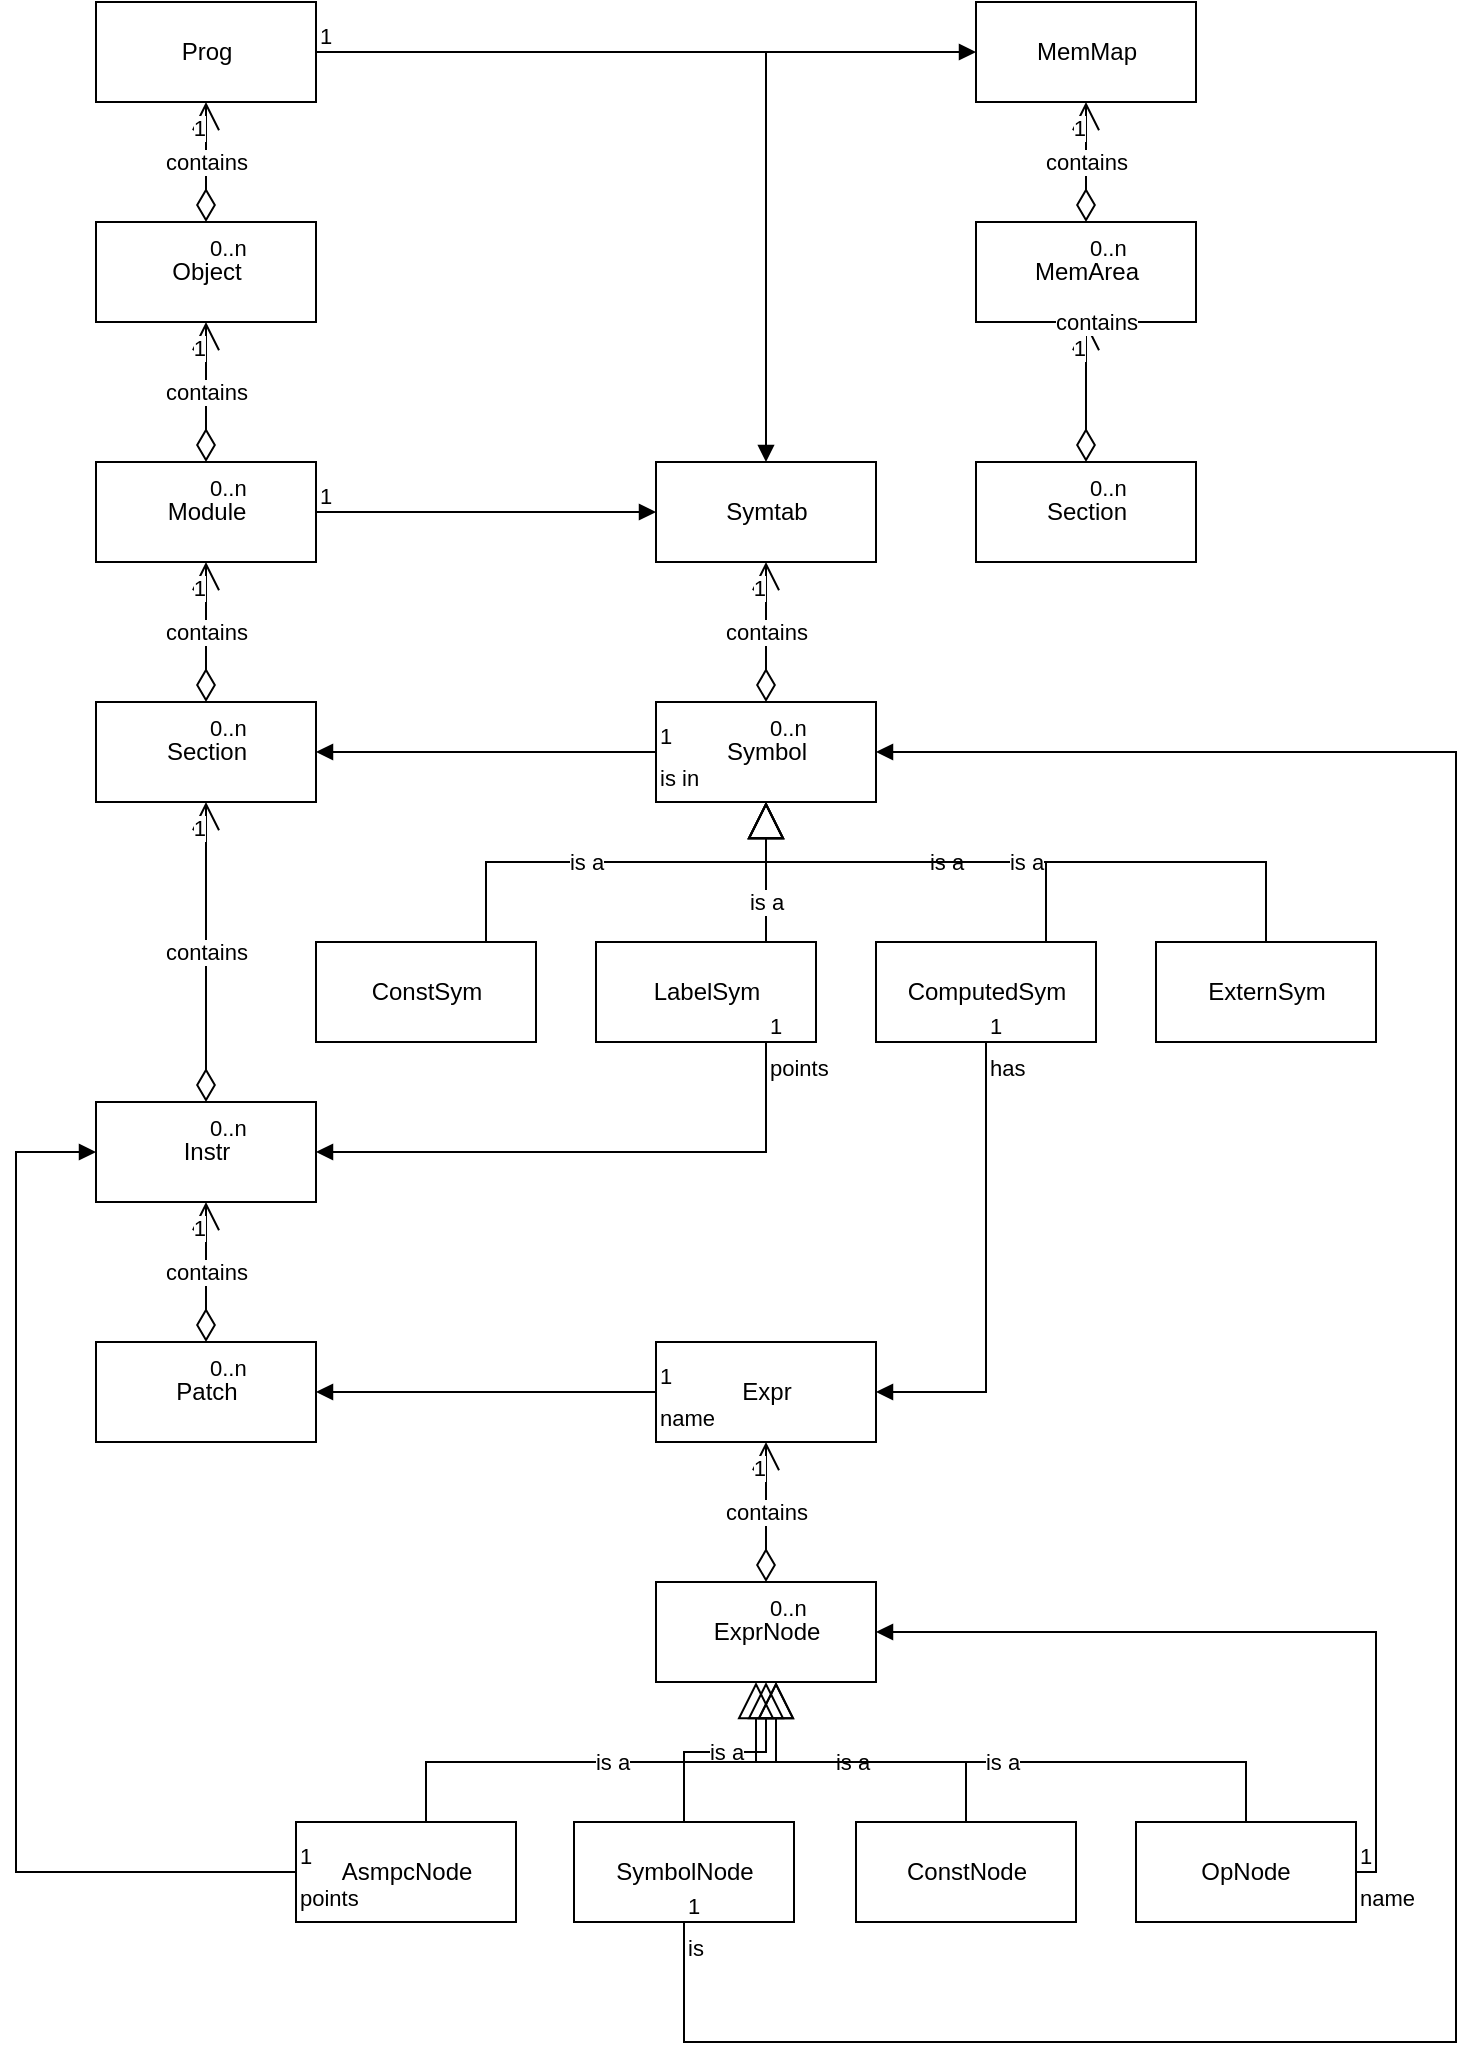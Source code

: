 <mxfile version="20.2.7" type="device"><diagram id="C5RBs43oDa-KdzZeNtuy" name="Page-1"><mxGraphModel dx="1422" dy="780" grid="1" gridSize="10" guides="1" tooltips="1" connect="1" arrows="1" fold="1" page="1" pageScale="1" pageWidth="827" pageHeight="1169" math="0" shadow="0"><root><mxCell id="WIyWlLk6GJQsqaUBKTNV-0"/><mxCell id="WIyWlLk6GJQsqaUBKTNV-1" parent="WIyWlLk6GJQsqaUBKTNV-0"/><mxCell id="EytwkocjBcANDid5VT4O-13" value="Object" style="html=1;" parent="WIyWlLk6GJQsqaUBKTNV-1" vertex="1"><mxGeometry x="120" y="150" width="110" height="50" as="geometry"/></mxCell><mxCell id="EytwkocjBcANDid5VT4O-14" value="Module" style="html=1;" parent="WIyWlLk6GJQsqaUBKTNV-1" vertex="1"><mxGeometry x="120" y="270" width="110" height="50" as="geometry"/></mxCell><mxCell id="EytwkocjBcANDid5VT4O-15" value="Section" style="html=1;" parent="WIyWlLk6GJQsqaUBKTNV-1" vertex="1"><mxGeometry x="120" y="390" width="110" height="50" as="geometry"/></mxCell><mxCell id="EytwkocjBcANDid5VT4O-16" value="contains" style="endArrow=open;html=1;endSize=12;startArrow=diamondThin;startSize=14;startFill=0;edgeStyle=orthogonalEdgeStyle;rounded=0;" parent="WIyWlLk6GJQsqaUBKTNV-1" source="EytwkocjBcANDid5VT4O-15" target="EytwkocjBcANDid5VT4O-14" edge="1"><mxGeometry relative="1" as="geometry"><mxPoint x="185" y="280" as="sourcePoint"/><mxPoint x="185" y="210" as="targetPoint"/></mxGeometry></mxCell><mxCell id="EytwkocjBcANDid5VT4O-17" value="0..n" style="edgeLabel;resizable=0;html=1;align=left;verticalAlign=top;" parent="EytwkocjBcANDid5VT4O-16" connectable="0" vertex="1"><mxGeometry x="-1" relative="1" as="geometry"/></mxCell><mxCell id="EytwkocjBcANDid5VT4O-18" value="1" style="edgeLabel;resizable=0;html=1;align=right;verticalAlign=top;" parent="EytwkocjBcANDid5VT4O-16" connectable="0" vertex="1"><mxGeometry x="1" relative="1" as="geometry"/></mxCell><mxCell id="EytwkocjBcANDid5VT4O-10" value="contains" style="endArrow=open;html=1;endSize=12;startArrow=diamondThin;startSize=14;startFill=0;edgeStyle=orthogonalEdgeStyle;rounded=0;" parent="WIyWlLk6GJQsqaUBKTNV-1" source="EytwkocjBcANDid5VT4O-14" target="EytwkocjBcANDid5VT4O-13" edge="1"><mxGeometry relative="1" as="geometry"><mxPoint x="10" y="480" as="sourcePoint"/><mxPoint x="170" y="480" as="targetPoint"/></mxGeometry></mxCell><mxCell id="EytwkocjBcANDid5VT4O-11" value="0..n" style="edgeLabel;resizable=0;html=1;align=left;verticalAlign=top;" parent="EytwkocjBcANDid5VT4O-10" connectable="0" vertex="1"><mxGeometry x="-1" relative="1" as="geometry"/></mxCell><mxCell id="EytwkocjBcANDid5VT4O-12" value="1" style="edgeLabel;resizable=0;html=1;align=right;verticalAlign=top;" parent="EytwkocjBcANDid5VT4O-10" connectable="0" vertex="1"><mxGeometry x="1" relative="1" as="geometry"/></mxCell><mxCell id="EytwkocjBcANDid5VT4O-19" value="Instr" style="html=1;" parent="WIyWlLk6GJQsqaUBKTNV-1" vertex="1"><mxGeometry x="120" y="590" width="110" height="50" as="geometry"/></mxCell><mxCell id="EytwkocjBcANDid5VT4O-20" value="contains" style="endArrow=open;html=1;endSize=12;startArrow=diamondThin;startSize=14;startFill=0;edgeStyle=orthogonalEdgeStyle;rounded=0;" parent="WIyWlLk6GJQsqaUBKTNV-1" source="EytwkocjBcANDid5VT4O-19" target="EytwkocjBcANDid5VT4O-15" edge="1"><mxGeometry relative="1" as="geometry"><mxPoint x="185" y="400" as="sourcePoint"/><mxPoint x="185" y="330" as="targetPoint"/></mxGeometry></mxCell><mxCell id="EytwkocjBcANDid5VT4O-21" value="0..n" style="edgeLabel;resizable=0;html=1;align=left;verticalAlign=top;" parent="EytwkocjBcANDid5VT4O-20" connectable="0" vertex="1"><mxGeometry x="-1" relative="1" as="geometry"/></mxCell><mxCell id="EytwkocjBcANDid5VT4O-22" value="1" style="edgeLabel;resizable=0;html=1;align=right;verticalAlign=top;" parent="EytwkocjBcANDid5VT4O-20" connectable="0" vertex="1"><mxGeometry x="1" relative="1" as="geometry"/></mxCell><mxCell id="EytwkocjBcANDid5VT4O-23" value="Patch" style="html=1;" parent="WIyWlLk6GJQsqaUBKTNV-1" vertex="1"><mxGeometry x="120" y="710" width="110" height="50" as="geometry"/></mxCell><mxCell id="EytwkocjBcANDid5VT4O-24" value="contains" style="endArrow=open;html=1;endSize=12;startArrow=diamondThin;startSize=14;startFill=0;edgeStyle=orthogonalEdgeStyle;rounded=0;" parent="WIyWlLk6GJQsqaUBKTNV-1" source="EytwkocjBcANDid5VT4O-23" target="EytwkocjBcANDid5VT4O-19" edge="1"><mxGeometry relative="1" as="geometry"><mxPoint x="185" y="600" as="sourcePoint"/><mxPoint x="185" y="540" as="targetPoint"/></mxGeometry></mxCell><mxCell id="EytwkocjBcANDid5VT4O-25" value="0..n" style="edgeLabel;resizable=0;html=1;align=left;verticalAlign=top;" parent="EytwkocjBcANDid5VT4O-24" connectable="0" vertex="1"><mxGeometry x="-1" relative="1" as="geometry"/></mxCell><mxCell id="EytwkocjBcANDid5VT4O-26" value="1" style="edgeLabel;resizable=0;html=1;align=right;verticalAlign=top;" parent="EytwkocjBcANDid5VT4O-24" connectable="0" vertex="1"><mxGeometry x="1" relative="1" as="geometry"/></mxCell><mxCell id="EytwkocjBcANDid5VT4O-27" value="Expr" style="html=1;" parent="WIyWlLk6GJQsqaUBKTNV-1" vertex="1"><mxGeometry x="400" y="710" width="110" height="50" as="geometry"/></mxCell><mxCell id="EytwkocjBcANDid5VT4O-28" value="name" style="endArrow=block;endFill=1;html=1;edgeStyle=orthogonalEdgeStyle;align=left;verticalAlign=top;rounded=0;" parent="WIyWlLk6GJQsqaUBKTNV-1" source="EytwkocjBcANDid5VT4O-27" target="EytwkocjBcANDid5VT4O-23" edge="1"><mxGeometry x="-1" relative="1" as="geometry"><mxPoint x="340" y="550" as="sourcePoint"/><mxPoint x="500" y="550" as="targetPoint"/></mxGeometry></mxCell><mxCell id="EytwkocjBcANDid5VT4O-29" value="1" style="edgeLabel;resizable=0;html=1;align=left;verticalAlign=bottom;" parent="EytwkocjBcANDid5VT4O-28" connectable="0" vertex="1"><mxGeometry x="-1" relative="1" as="geometry"/></mxCell><mxCell id="EytwkocjBcANDid5VT4O-30" value="Symtab" style="html=1;" parent="WIyWlLk6GJQsqaUBKTNV-1" vertex="1"><mxGeometry x="400" y="270" width="110" height="50" as="geometry"/></mxCell><mxCell id="EytwkocjBcANDid5VT4O-31" value="Symbol" style="html=1;" parent="WIyWlLk6GJQsqaUBKTNV-1" vertex="1"><mxGeometry x="400" y="390" width="110" height="50" as="geometry"/></mxCell><mxCell id="EytwkocjBcANDid5VT4O-32" value="contains" style="endArrow=open;html=1;endSize=12;startArrow=diamondThin;startSize=14;startFill=0;edgeStyle=orthogonalEdgeStyle;rounded=0;" parent="WIyWlLk6GJQsqaUBKTNV-1" source="EytwkocjBcANDid5VT4O-31" target="EytwkocjBcANDid5VT4O-30" edge="1"><mxGeometry relative="1" as="geometry"><mxPoint x="265" y="400" as="sourcePoint"/><mxPoint x="265" y="330" as="targetPoint"/></mxGeometry></mxCell><mxCell id="EytwkocjBcANDid5VT4O-33" value="0..n" style="edgeLabel;resizable=0;html=1;align=left;verticalAlign=top;" parent="EytwkocjBcANDid5VT4O-32" connectable="0" vertex="1"><mxGeometry x="-1" relative="1" as="geometry"/></mxCell><mxCell id="EytwkocjBcANDid5VT4O-34" value="1" style="edgeLabel;resizable=0;html=1;align=right;verticalAlign=top;" parent="EytwkocjBcANDid5VT4O-32" connectable="0" vertex="1"><mxGeometry x="1" relative="1" as="geometry"/></mxCell><mxCell id="EytwkocjBcANDid5VT4O-35" value="is a" style="endArrow=block;endSize=16;endFill=0;html=1;rounded=0;edgeStyle=orthogonalEdgeStyle;exitX=0.5;exitY=0;exitDx=0;exitDy=0;" parent="WIyWlLk6GJQsqaUBKTNV-1" source="EytwkocjBcANDid5VT4O-36" target="EytwkocjBcANDid5VT4O-31" edge="1"><mxGeometry width="160" relative="1" as="geometry"><mxPoint x="550" y="620" as="sourcePoint"/><mxPoint x="710" y="620" as="targetPoint"/><Array as="points"><mxPoint x="315" y="470"/><mxPoint x="455" y="470"/></Array></mxGeometry></mxCell><mxCell id="EytwkocjBcANDid5VT4O-36" value="ConstSym" style="html=1;" parent="WIyWlLk6GJQsqaUBKTNV-1" vertex="1"><mxGeometry x="230" y="510" width="110" height="50" as="geometry"/></mxCell><mxCell id="EytwkocjBcANDid5VT4O-37" value="LabelSym" style="html=1;" parent="WIyWlLk6GJQsqaUBKTNV-1" vertex="1"><mxGeometry x="370" y="510" width="110" height="50" as="geometry"/></mxCell><mxCell id="EytwkocjBcANDid5VT4O-38" value="ComputedSym" style="html=1;" parent="WIyWlLk6GJQsqaUBKTNV-1" vertex="1"><mxGeometry x="510" y="510" width="110" height="50" as="geometry"/></mxCell><mxCell id="EytwkocjBcANDid5VT4O-39" value="is a" style="endArrow=block;endSize=16;endFill=0;html=1;rounded=0;edgeStyle=orthogonalEdgeStyle;exitX=0.5;exitY=0;exitDx=0;exitDy=0;" parent="WIyWlLk6GJQsqaUBKTNV-1" source="EytwkocjBcANDid5VT4O-37" target="EytwkocjBcANDid5VT4O-31" edge="1"><mxGeometry width="160" relative="1" as="geometry"><mxPoint x="520" y="650" as="sourcePoint"/><mxPoint x="680" y="650" as="targetPoint"/><Array as="points"><mxPoint x="455" y="490"/><mxPoint x="455" y="490"/></Array></mxGeometry></mxCell><mxCell id="EytwkocjBcANDid5VT4O-41" value="is a" style="endArrow=block;endSize=16;endFill=0;html=1;rounded=0;edgeStyle=orthogonalEdgeStyle;exitX=0.5;exitY=0;exitDx=0;exitDy=0;" parent="WIyWlLk6GJQsqaUBKTNV-1" source="EytwkocjBcANDid5VT4O-38" target="EytwkocjBcANDid5VT4O-31" edge="1"><mxGeometry width="160" relative="1" as="geometry"><mxPoint x="570" y="730" as="sourcePoint"/><mxPoint x="730" y="730" as="targetPoint"/><Array as="points"><mxPoint x="595" y="470"/><mxPoint x="455" y="470"/></Array></mxGeometry></mxCell><mxCell id="EytwkocjBcANDid5VT4O-44" value="&lt;div&gt;&lt;br&gt;&lt;/div&gt;" style="endArrow=block;endFill=1;html=1;edgeStyle=orthogonalEdgeStyle;align=left;verticalAlign=top;rounded=0;entryX=0;entryY=0.5;entryDx=0;entryDy=0;" parent="WIyWlLk6GJQsqaUBKTNV-1" source="EytwkocjBcANDid5VT4O-14" target="EytwkocjBcANDid5VT4O-30" edge="1"><mxGeometry x="-1" relative="1" as="geometry"><mxPoint x="180" y="290" as="sourcePoint"/><mxPoint x="340" y="290" as="targetPoint"/><Array as="points"><mxPoint x="370" y="295"/><mxPoint x="370" y="295"/></Array></mxGeometry></mxCell><mxCell id="EytwkocjBcANDid5VT4O-45" value="1" style="edgeLabel;resizable=0;html=1;align=left;verticalAlign=bottom;" parent="EytwkocjBcANDid5VT4O-44" connectable="0" vertex="1"><mxGeometry x="-1" relative="1" as="geometry"/></mxCell><mxCell id="EytwkocjBcANDid5VT4O-48" value="is in" style="endArrow=block;endFill=1;html=1;edgeStyle=orthogonalEdgeStyle;align=left;verticalAlign=top;rounded=0;" parent="WIyWlLk6GJQsqaUBKTNV-1" source="EytwkocjBcANDid5VT4O-31" target="EytwkocjBcANDid5VT4O-15" edge="1"><mxGeometry x="-1" relative="1" as="geometry"><mxPoint x="500" y="640" as="sourcePoint"/><mxPoint x="660" y="640" as="targetPoint"/></mxGeometry></mxCell><mxCell id="EytwkocjBcANDid5VT4O-49" value="1" style="edgeLabel;resizable=0;html=1;align=left;verticalAlign=bottom;" parent="EytwkocjBcANDid5VT4O-48" connectable="0" vertex="1"><mxGeometry x="-1" relative="1" as="geometry"/></mxCell><mxCell id="EytwkocjBcANDid5VT4O-50" value="points" style="endArrow=block;endFill=1;html=1;edgeStyle=orthogonalEdgeStyle;align=left;verticalAlign=top;rounded=0;entryX=1;entryY=0.5;entryDx=0;entryDy=0;" parent="WIyWlLk6GJQsqaUBKTNV-1" source="EytwkocjBcANDid5VT4O-37" target="EytwkocjBcANDid5VT4O-19" edge="1"><mxGeometry x="-1" relative="1" as="geometry"><mxPoint x="410" y="425" as="sourcePoint"/><mxPoint x="240" y="425" as="targetPoint"/><Array as="points"><mxPoint x="455" y="615"/></Array></mxGeometry></mxCell><mxCell id="EytwkocjBcANDid5VT4O-51" value="1" style="edgeLabel;resizable=0;html=1;align=left;verticalAlign=bottom;" parent="EytwkocjBcANDid5VT4O-50" connectable="0" vertex="1"><mxGeometry x="-1" relative="1" as="geometry"/></mxCell><mxCell id="EytwkocjBcANDid5VT4O-52" value="has" style="endArrow=block;endFill=1;html=1;edgeStyle=orthogonalEdgeStyle;align=left;verticalAlign=top;rounded=0;exitX=0.5;exitY=1;exitDx=0;exitDy=0;" parent="WIyWlLk6GJQsqaUBKTNV-1" source="EytwkocjBcANDid5VT4O-38" target="EytwkocjBcANDid5VT4O-27" edge="1"><mxGeometry x="-1" relative="1" as="geometry"><mxPoint x="340" y="460" as="sourcePoint"/><mxPoint x="500" y="460" as="targetPoint"/><Array as="points"><mxPoint x="565" y="735"/></Array></mxGeometry></mxCell><mxCell id="EytwkocjBcANDid5VT4O-53" value="1" style="edgeLabel;resizable=0;html=1;align=left;verticalAlign=bottom;" parent="EytwkocjBcANDid5VT4O-52" connectable="0" vertex="1"><mxGeometry x="-1" relative="1" as="geometry"/></mxCell><mxCell id="EytwkocjBcANDid5VT4O-54" value="ExprNode" style="html=1;" parent="WIyWlLk6GJQsqaUBKTNV-1" vertex="1"><mxGeometry x="400" y="830" width="110" height="50" as="geometry"/></mxCell><mxCell id="EytwkocjBcANDid5VT4O-55" value="contains" style="endArrow=open;html=1;endSize=12;startArrow=diamondThin;startSize=14;startFill=0;edgeStyle=orthogonalEdgeStyle;rounded=0;exitX=0.5;exitY=0;exitDx=0;exitDy=0;" parent="WIyWlLk6GJQsqaUBKTNV-1" source="EytwkocjBcANDid5VT4O-54" target="EytwkocjBcANDid5VT4O-27" edge="1"><mxGeometry relative="1" as="geometry"><mxPoint x="185" y="600" as="sourcePoint"/><mxPoint x="185" y="450" as="targetPoint"/></mxGeometry></mxCell><mxCell id="EytwkocjBcANDid5VT4O-56" value="0..n" style="edgeLabel;resizable=0;html=1;align=left;verticalAlign=top;" parent="EytwkocjBcANDid5VT4O-55" connectable="0" vertex="1"><mxGeometry x="-1" relative="1" as="geometry"/></mxCell><mxCell id="EytwkocjBcANDid5VT4O-57" value="1" style="edgeLabel;resizable=0;html=1;align=right;verticalAlign=top;" parent="EytwkocjBcANDid5VT4O-55" connectable="0" vertex="1"><mxGeometry x="1" relative="1" as="geometry"/></mxCell><mxCell id="EytwkocjBcANDid5VT4O-60" value="Prog" style="html=1;" parent="WIyWlLk6GJQsqaUBKTNV-1" vertex="1"><mxGeometry x="120" y="40" width="110" height="50" as="geometry"/></mxCell><mxCell id="EytwkocjBcANDid5VT4O-61" value="contains" style="endArrow=open;html=1;endSize=12;startArrow=diamondThin;startSize=14;startFill=0;edgeStyle=orthogonalEdgeStyle;rounded=0;" parent="WIyWlLk6GJQsqaUBKTNV-1" source="EytwkocjBcANDid5VT4O-13" target="EytwkocjBcANDid5VT4O-60" edge="1"><mxGeometry relative="1" as="geometry"><mxPoint x="185" y="280" as="sourcePoint"/><mxPoint x="185" y="210" as="targetPoint"/></mxGeometry></mxCell><mxCell id="EytwkocjBcANDid5VT4O-62" value="0..n" style="edgeLabel;resizable=0;html=1;align=left;verticalAlign=top;" parent="EytwkocjBcANDid5VT4O-61" connectable="0" vertex="1"><mxGeometry x="-1" relative="1" as="geometry"/></mxCell><mxCell id="EytwkocjBcANDid5VT4O-63" value="1" style="edgeLabel;resizable=0;html=1;align=right;verticalAlign=top;" parent="EytwkocjBcANDid5VT4O-61" connectable="0" vertex="1"><mxGeometry x="1" relative="1" as="geometry"/></mxCell><mxCell id="EytwkocjBcANDid5VT4O-64" value="&lt;div&gt;&lt;br&gt;&lt;/div&gt;" style="endArrow=block;endFill=1;html=1;edgeStyle=orthogonalEdgeStyle;align=left;verticalAlign=top;rounded=0;entryX=0.5;entryY=0;entryDx=0;entryDy=0;exitX=1;exitY=0.5;exitDx=0;exitDy=0;" parent="WIyWlLk6GJQsqaUBKTNV-1" source="EytwkocjBcANDid5VT4O-60" target="EytwkocjBcANDid5VT4O-30" edge="1"><mxGeometry x="-1" relative="1" as="geometry"><mxPoint x="240" y="305" as="sourcePoint"/><mxPoint x="410" y="305" as="targetPoint"/><Array as="points"><mxPoint x="455" y="65"/></Array></mxGeometry></mxCell><mxCell id="EytwkocjBcANDid5VT4O-65" value="1" style="edgeLabel;resizable=0;html=1;align=left;verticalAlign=bottom;" parent="EytwkocjBcANDid5VT4O-64" connectable="0" vertex="1"><mxGeometry x="-1" relative="1" as="geometry"/></mxCell><mxCell id="EytwkocjBcANDid5VT4O-68" value="ConstNode" style="html=1;" parent="WIyWlLk6GJQsqaUBKTNV-1" vertex="1"><mxGeometry x="500" y="950" width="110" height="50" as="geometry"/></mxCell><mxCell id="EytwkocjBcANDid5VT4O-69" value="SymbolNode" style="html=1;" parent="WIyWlLk6GJQsqaUBKTNV-1" vertex="1"><mxGeometry x="359" y="950" width="110" height="50" as="geometry"/></mxCell><mxCell id="EytwkocjBcANDid5VT4O-70" value="AsmpcNode" style="html=1;" parent="WIyWlLk6GJQsqaUBKTNV-1" vertex="1"><mxGeometry x="220" y="950" width="110" height="50" as="geometry"/></mxCell><mxCell id="EytwkocjBcANDid5VT4O-72" value="is a" style="endArrow=block;endSize=16;endFill=0;html=1;rounded=0;edgeStyle=orthogonalEdgeStyle;" parent="WIyWlLk6GJQsqaUBKTNV-1" source="EytwkocjBcANDid5VT4O-69" target="EytwkocjBcANDid5VT4O-54" edge="1"><mxGeometry width="160" relative="1" as="geometry"><mxPoint x="335" y="940" as="sourcePoint"/><mxPoint x="475" y="890" as="targetPoint"/><Array as="points"/></mxGeometry></mxCell><mxCell id="EytwkocjBcANDid5VT4O-76" value="points" style="endArrow=block;endFill=1;html=1;edgeStyle=orthogonalEdgeStyle;align=left;verticalAlign=top;rounded=0;exitX=0;exitY=0.5;exitDx=0;exitDy=0;" parent="WIyWlLk6GJQsqaUBKTNV-1" source="EytwkocjBcANDid5VT4O-70" target="EytwkocjBcANDid5VT4O-19" edge="1"><mxGeometry x="-1" relative="1" as="geometry"><mxPoint x="340" y="670" as="sourcePoint"/><mxPoint x="500" y="670" as="targetPoint"/><Array as="points"><mxPoint x="80" y="975"/><mxPoint x="80" y="615"/></Array></mxGeometry></mxCell><mxCell id="EytwkocjBcANDid5VT4O-77" value="1" style="edgeLabel;resizable=0;html=1;align=left;verticalAlign=bottom;" parent="EytwkocjBcANDid5VT4O-76" connectable="0" vertex="1"><mxGeometry x="-1" relative="1" as="geometry"/></mxCell><mxCell id="EytwkocjBcANDid5VT4O-78" value="is a" style="endArrow=block;endSize=16;endFill=0;html=1;rounded=0;edgeStyle=orthogonalEdgeStyle;exitX=0.5;exitY=0;exitDx=0;exitDy=0;" parent="WIyWlLk6GJQsqaUBKTNV-1" source="EytwkocjBcANDid5VT4O-68" edge="1"><mxGeometry width="160" relative="1" as="geometry"><mxPoint x="465" y="960" as="sourcePoint"/><mxPoint x="450" y="880" as="targetPoint"/><Array as="points"><mxPoint x="555" y="920"/><mxPoint x="450" y="920"/></Array></mxGeometry></mxCell><mxCell id="EytwkocjBcANDid5VT4O-79" value="is a" style="endArrow=block;endSize=16;endFill=0;html=1;rounded=0;edgeStyle=orthogonalEdgeStyle;" parent="WIyWlLk6GJQsqaUBKTNV-1" source="EytwkocjBcANDid5VT4O-70" target="EytwkocjBcANDid5VT4O-54" edge="1"><mxGeometry width="160" relative="1" as="geometry"><mxPoint x="635" y="960" as="sourcePoint"/><mxPoint x="460" y="890" as="targetPoint"/><Array as="points"><mxPoint x="285" y="920"/><mxPoint x="460" y="920"/></Array></mxGeometry></mxCell><mxCell id="EytwkocjBcANDid5VT4O-83" value="is" style="endArrow=block;endFill=1;html=1;edgeStyle=orthogonalEdgeStyle;align=left;verticalAlign=top;rounded=0;exitX=0.5;exitY=1;exitDx=0;exitDy=0;" parent="WIyWlLk6GJQsqaUBKTNV-1" source="EytwkocjBcANDid5VT4O-69" target="EytwkocjBcANDid5VT4O-31" edge="1"><mxGeometry x="-1" relative="1" as="geometry"><mxPoint x="460" y="980" as="sourcePoint"/><mxPoint x="620" y="980" as="targetPoint"/><Array as="points"><mxPoint x="414" y="1060"/><mxPoint x="800" y="1060"/><mxPoint x="800" y="415"/></Array></mxGeometry></mxCell><mxCell id="EytwkocjBcANDid5VT4O-84" value="1" style="edgeLabel;resizable=0;html=1;align=left;verticalAlign=bottom;" parent="EytwkocjBcANDid5VT4O-83" connectable="0" vertex="1"><mxGeometry x="-1" relative="1" as="geometry"/></mxCell><mxCell id="EytwkocjBcANDid5VT4O-85" value="ExternSym" style="html=1;" parent="WIyWlLk6GJQsqaUBKTNV-1" vertex="1"><mxGeometry x="650" y="510" width="110" height="50" as="geometry"/></mxCell><mxCell id="EytwkocjBcANDid5VT4O-86" value="is a" style="endArrow=block;endSize=16;endFill=0;html=1;rounded=0;edgeStyle=orthogonalEdgeStyle;entryX=0.5;entryY=1;entryDx=0;entryDy=0;exitX=0.5;exitY=0;exitDx=0;exitDy=0;" parent="WIyWlLk6GJQsqaUBKTNV-1" source="EytwkocjBcANDid5VT4O-85" target="EytwkocjBcANDid5VT4O-31" edge="1"><mxGeometry width="160" relative="1" as="geometry"><mxPoint x="575" y="520" as="sourcePoint"/><mxPoint x="465" y="450" as="targetPoint"/><Array as="points"><mxPoint x="705" y="470"/><mxPoint x="455" y="470"/></Array></mxGeometry></mxCell><mxCell id="EytwkocjBcANDid5VT4O-87" value="MemMap" style="html=1;" parent="WIyWlLk6GJQsqaUBKTNV-1" vertex="1"><mxGeometry x="560" y="40" width="110" height="50" as="geometry"/></mxCell><mxCell id="EytwkocjBcANDid5VT4O-88" value="MemArea" style="html=1;" parent="WIyWlLk6GJQsqaUBKTNV-1" vertex="1"><mxGeometry x="560" y="150" width="110" height="50" as="geometry"/></mxCell><mxCell id="EytwkocjBcANDid5VT4O-89" value="contains" style="endArrow=open;html=1;endSize=12;startArrow=diamondThin;startSize=14;startFill=0;edgeStyle=orthogonalEdgeStyle;rounded=0;" parent="WIyWlLk6GJQsqaUBKTNV-1" source="EytwkocjBcANDid5VT4O-88" target="EytwkocjBcANDid5VT4O-87" edge="1"><mxGeometry relative="1" as="geometry"><mxPoint x="185" y="160" as="sourcePoint"/><mxPoint x="185" y="100" as="targetPoint"/></mxGeometry></mxCell><mxCell id="EytwkocjBcANDid5VT4O-90" value="0..n" style="edgeLabel;resizable=0;html=1;align=left;verticalAlign=top;" parent="EytwkocjBcANDid5VT4O-89" connectable="0" vertex="1"><mxGeometry x="-1" relative="1" as="geometry"/></mxCell><mxCell id="EytwkocjBcANDid5VT4O-91" value="1" style="edgeLabel;resizable=0;html=1;align=right;verticalAlign=top;" parent="EytwkocjBcANDid5VT4O-89" connectable="0" vertex="1"><mxGeometry x="1" relative="1" as="geometry"/></mxCell><mxCell id="EytwkocjBcANDid5VT4O-92" value="&lt;div&gt;&lt;br&gt;&lt;/div&gt;" style="endArrow=block;endFill=1;html=1;edgeStyle=orthogonalEdgeStyle;align=left;verticalAlign=top;rounded=0;exitX=1;exitY=0.5;exitDx=0;exitDy=0;" parent="WIyWlLk6GJQsqaUBKTNV-1" source="EytwkocjBcANDid5VT4O-60" target="EytwkocjBcANDid5VT4O-87" edge="1"><mxGeometry x="-1" relative="1" as="geometry"><mxPoint x="240" y="75" as="sourcePoint"/><mxPoint x="465" y="280" as="targetPoint"/><Array as="points"/></mxGeometry></mxCell><mxCell id="EytwkocjBcANDid5VT4O-93" value="1" style="edgeLabel;resizable=0;html=1;align=left;verticalAlign=bottom;" parent="EytwkocjBcANDid5VT4O-92" connectable="0" vertex="1"><mxGeometry x="-1" relative="1" as="geometry"/></mxCell><mxCell id="EytwkocjBcANDid5VT4O-94" value="Section" style="html=1;" parent="WIyWlLk6GJQsqaUBKTNV-1" vertex="1"><mxGeometry x="560" y="270" width="110" height="50" as="geometry"/></mxCell><mxCell id="EytwkocjBcANDid5VT4O-95" value="contains" style="endArrow=open;html=1;endSize=12;startArrow=diamondThin;startSize=14;startFill=0;edgeStyle=orthogonalEdgeStyle;rounded=0;" parent="WIyWlLk6GJQsqaUBKTNV-1" source="EytwkocjBcANDid5VT4O-94" target="EytwkocjBcANDid5VT4O-88" edge="1"><mxGeometry x="1" y="-5" relative="1" as="geometry"><mxPoint x="625" y="160" as="sourcePoint"/><mxPoint x="625" y="100" as="targetPoint"/><mxPoint as="offset"/></mxGeometry></mxCell><mxCell id="EytwkocjBcANDid5VT4O-96" value="0..n" style="edgeLabel;resizable=0;html=1;align=left;verticalAlign=top;" parent="EytwkocjBcANDid5VT4O-95" connectable="0" vertex="1"><mxGeometry x="-1" relative="1" as="geometry"/></mxCell><mxCell id="EytwkocjBcANDid5VT4O-97" value="1" style="edgeLabel;resizable=0;html=1;align=right;verticalAlign=top;" parent="EytwkocjBcANDid5VT4O-95" connectable="0" vertex="1"><mxGeometry x="1" relative="1" as="geometry"/></mxCell><mxCell id="u0ruoBTVWL8GeRxcTsQX-0" value="OpNode" style="rounded=0;whiteSpace=wrap;html=1;" vertex="1" parent="WIyWlLk6GJQsqaUBKTNV-1"><mxGeometry x="640" y="950" width="110" height="50" as="geometry"/></mxCell><mxCell id="u0ruoBTVWL8GeRxcTsQX-1" value="is a" style="endArrow=block;endSize=16;endFill=0;html=1;rounded=0;edgeStyle=orthogonalEdgeStyle;exitX=0.5;exitY=0;exitDx=0;exitDy=0;" edge="1" parent="WIyWlLk6GJQsqaUBKTNV-1" source="u0ruoBTVWL8GeRxcTsQX-0" target="EytwkocjBcANDid5VT4O-54"><mxGeometry width="160" relative="1" as="geometry"><mxPoint x="565" y="960" as="sourcePoint"/><mxPoint x="460" y="890" as="targetPoint"/><Array as="points"><mxPoint x="695" y="920"/><mxPoint x="460" y="920"/></Array></mxGeometry></mxCell><mxCell id="u0ruoBTVWL8GeRxcTsQX-2" value="name" style="endArrow=block;endFill=1;html=1;edgeStyle=orthogonalEdgeStyle;align=left;verticalAlign=top;rounded=0;exitX=1;exitY=0.5;exitDx=0;exitDy=0;entryX=1;entryY=0.5;entryDx=0;entryDy=0;" edge="1" parent="WIyWlLk6GJQsqaUBKTNV-1" source="u0ruoBTVWL8GeRxcTsQX-0" target="EytwkocjBcANDid5VT4O-54"><mxGeometry x="-1" relative="1" as="geometry"><mxPoint x="640" y="820" as="sourcePoint"/><mxPoint x="800" y="820" as="targetPoint"/></mxGeometry></mxCell><mxCell id="u0ruoBTVWL8GeRxcTsQX-3" value="1" style="edgeLabel;resizable=0;html=1;align=left;verticalAlign=bottom;" connectable="0" vertex="1" parent="u0ruoBTVWL8GeRxcTsQX-2"><mxGeometry x="-1" relative="1" as="geometry"/></mxCell></root></mxGraphModel></diagram></mxfile>